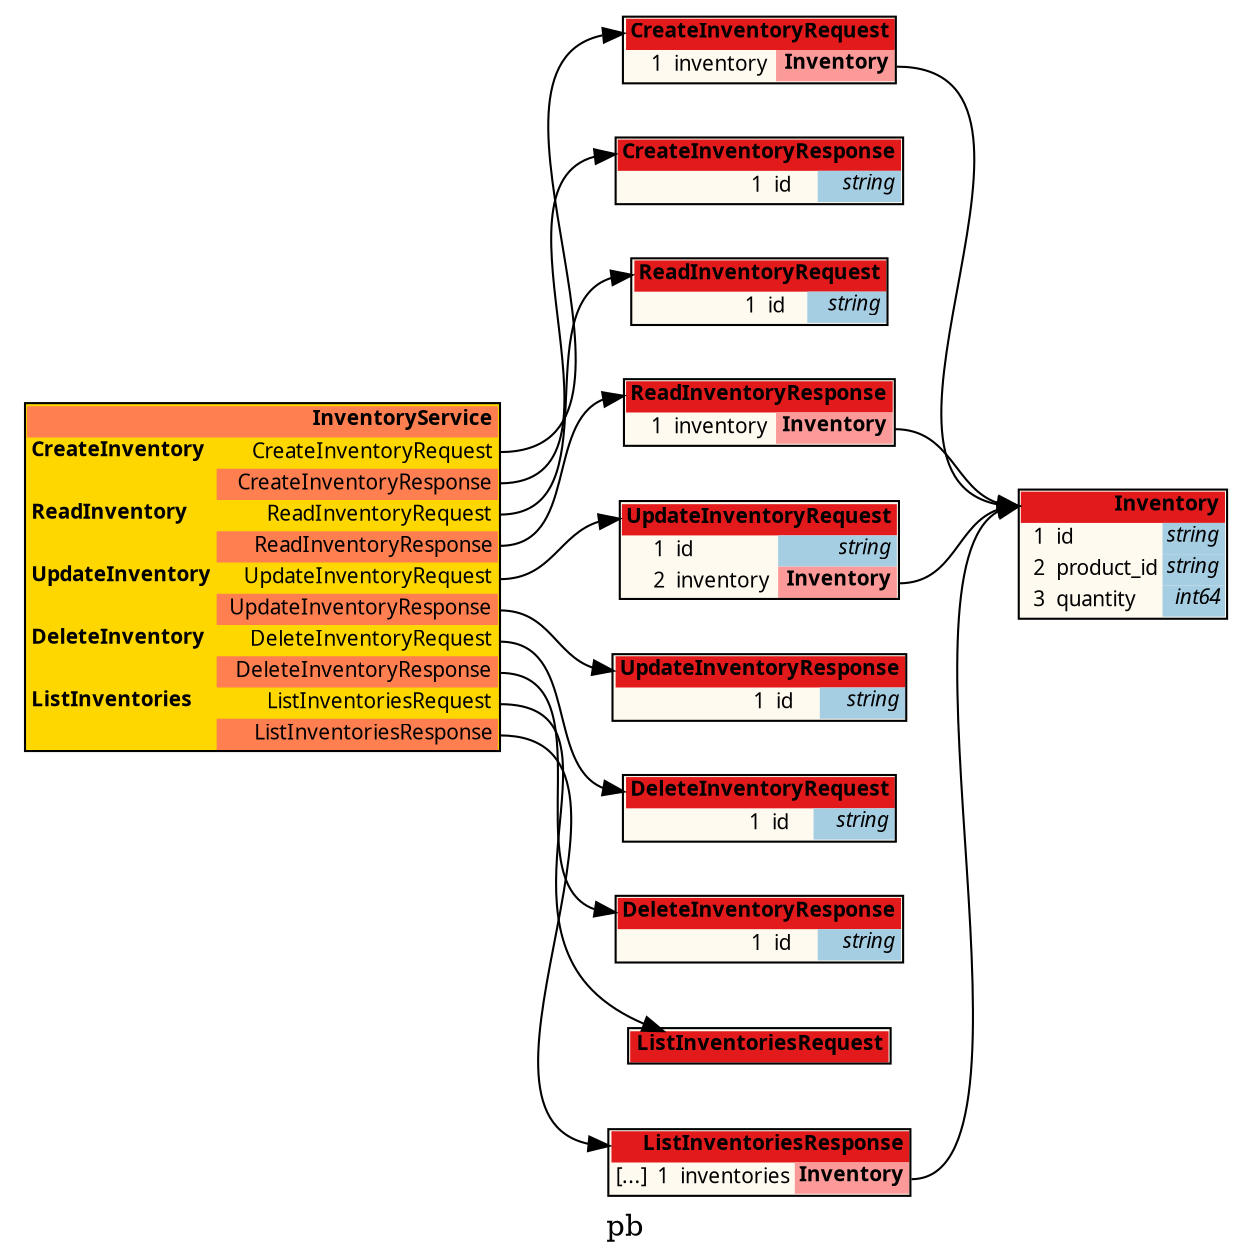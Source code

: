 /*
	do not edit:
	auto-generated by github.com/seamia/protodot
*/
digraph protodot {

	/* package:   pb */
	/* source:    inventory.proto */
	/* selection:  */

	rankdir=LR;
	label="pb";
	tooltip="pb";
	bgcolor="transparent"

	node [
		shape=plaintext
		fontsize=10
		fontname="Ubuntu"
	];


	/* ------ nodes ------ */

	/* ------ leaving the root package unwrapped ------ */
	Node_Ja_109	[shape=plaintext tooltip="pb.CreateInventoryRequest" label=<<TABLE BORDER="1" CELLBORDER="0" CELLSPACING="0" BGCOLOR="#fffaf0"><TR><TD COLSPAN="4" PORT="header" BGCOLOR="#e31a1c" ALIGN="right"><b>CreateInventoryRequest</b></TD></TR><TR><TD ALIGN="right"></TD><TD ALIGN="right">1</TD><TD ALIGN="left">inventory</TD><TD BGCOLOR="#fb9a99" PORT="poinventory" ALIGN="right"><b>Inventory</b></TD></TR></TABLE>>];
	
	Node_Ja_108	[shape=plaintext tooltip="pb.ListInventoriesResponse" label=<<TABLE BORDER="1" CELLBORDER="0" CELLSPACING="0" BGCOLOR="#fffaf0"><TR><TD COLSPAN="4" PORT="header" BGCOLOR="#e31a1c" ALIGN="right"><b>ListInventoriesResponse</b></TD></TR><TR><TD ALIGN="right">[...]</TD><TD ALIGN="right">1</TD><TD ALIGN="left">inventories</TD><TD BGCOLOR="#fb9a99" PORT="poinventories" ALIGN="right"><b>Inventory</b></TD></TR></TABLE>>];
	
	Node_Ja_113	[shape=plaintext tooltip="pb.UpdateInventoryRequest" label=<<TABLE BORDER="1" CELLBORDER="0" CELLSPACING="0" BGCOLOR="#fffaf0"><TR><TD COLSPAN="4" PORT="header" BGCOLOR="#e31a1c" ALIGN="right"><b>UpdateInventoryRequest</b></TD></TR><TR><TD ALIGN="right"></TD><TD ALIGN="right">1</TD><TD ALIGN="left">id</TD><TD BGCOLOR="#a6cee3" PORT="poid" ALIGN="right" TITLE="string"><i>string</i></TD></TR><TR><TD ALIGN="right"></TD><TD ALIGN="right">2</TD><TD ALIGN="left">inventory</TD><TD BGCOLOR="#fb9a99" PORT="poinventory" ALIGN="right"><b>Inventory</b></TD></TR></TABLE>>];
	Node_Ja_115	[shape=plaintext tooltip="pb.DeleteInventoryRequest" label=<<TABLE BORDER="1" CELLBORDER="0" CELLSPACING="0" BGCOLOR="#fffaf0"><TR><TD COLSPAN="4" PORT="header" BGCOLOR="#e31a1c" ALIGN="right"><b>DeleteInventoryRequest</b></TD></TR><TR><TD ALIGN="right"></TD><TD ALIGN="right">1</TD><TD ALIGN="left">id</TD><TD BGCOLOR="#a6cee3" PORT="poid" ALIGN="right" TITLE="string"><i>string</i></TD></TR></TABLE>>];
	
	
	Node_Ja_110	[shape=plaintext tooltip="pb.CreateInventoryResponse" label=<<TABLE BORDER="1" CELLBORDER="0" CELLSPACING="0" BGCOLOR="#fffaf0"><TR><TD COLSPAN="4" PORT="header" BGCOLOR="#e31a1c" ALIGN="right"><b>CreateInventoryResponse</b></TD></TR><TR><TD ALIGN="right"></TD><TD ALIGN="right">1</TD><TD ALIGN="left">id</TD><TD BGCOLOR="#a6cee3" PORT="poid" ALIGN="right" TITLE="string"><i>string</i></TD></TR></TABLE>>];
	Node_Ja_111	[shape=plaintext tooltip="pb.ReadInventoryRequest" label=<<TABLE BORDER="1" CELLBORDER="0" CELLSPACING="0" BGCOLOR="#fffaf0"><TR><TD COLSPAN="4" PORT="header" BGCOLOR="#e31a1c" ALIGN="right"><b>ReadInventoryRequest</b></TD></TR><TR><TD ALIGN="right"></TD><TD ALIGN="right">1</TD><TD ALIGN="left">id</TD><TD BGCOLOR="#a6cee3" PORT="poid" ALIGN="right" TITLE="string"><i>string</i></TD></TR></TABLE>>];
	Node_Ja_112	[shape=plaintext tooltip="pb.ReadInventoryResponse" label=<<TABLE BORDER="1" CELLBORDER="0" CELLSPACING="0" BGCOLOR="#fffaf0"><TR><TD COLSPAN="4" PORT="header" BGCOLOR="#e31a1c" ALIGN="right"><b>ReadInventoryResponse</b></TD></TR><TR><TD ALIGN="right"></TD><TD ALIGN="right">1</TD><TD ALIGN="left">inventory</TD><TD BGCOLOR="#fb9a99" PORT="poinventory" ALIGN="right"><b>Inventory</b></TD></TR></TABLE>>];
	Node_Ja_116	[shape=plaintext tooltip="pb.DeleteInventoryResponse" label=<<TABLE BORDER="1" CELLBORDER="0" CELLSPACING="0" BGCOLOR="#fffaf0"><TR><TD COLSPAN="4" PORT="header" BGCOLOR="#e31a1c" ALIGN="right"><b>DeleteInventoryResponse</b></TD></TR><TR><TD ALIGN="right"></TD><TD ALIGN="right">1</TD><TD ALIGN="left">id</TD><TD BGCOLOR="#a6cee3" PORT="poid" ALIGN="right" TITLE="string"><i>string</i></TD></TR></TABLE>>];
	
	Node_Ja_107	[shape=plaintext tooltip="pb.ListInventoriesRequest" label=<<TABLE BORDER="1" CELLBORDER="0" CELLSPACING="0" BGCOLOR="#fffaf0"><TR><TD COLSPAN="4" PORT="header" BGCOLOR="#e31a1c" ALIGN="right"><b>ListInventoriesRequest</b></TD></TR></TABLE>>];
	Node_Ja_114	[shape=plaintext tooltip="pb.UpdateInventoryResponse" label=<<TABLE BORDER="1" CELLBORDER="0" CELLSPACING="0" BGCOLOR="#fffaf0"><TR><TD COLSPAN="4" PORT="header" BGCOLOR="#e31a1c" ALIGN="right"><b>UpdateInventoryResponse</b></TD></TR><TR><TD ALIGN="right"></TD><TD ALIGN="right">1</TD><TD ALIGN="left">id</TD><TD BGCOLOR="#a6cee3" PORT="poid" ALIGN="right" TITLE="string"><i>string</i></TD></TR></TABLE>>];
	Node_Ja_100	[shape=plaintext tooltip="pb.Inventory" label=<<TABLE BORDER="1" CELLBORDER="0" CELLSPACING="0" BGCOLOR="#fffaf0"><TR><TD COLSPAN="4" PORT="header" BGCOLOR="#e31a1c" ALIGN="right"><b>Inventory</b></TD></TR><TR><TD ALIGN="right"></TD><TD ALIGN="right">1</TD><TD ALIGN="left">id</TD><TD BGCOLOR="#a6cee3" PORT="poid" ALIGN="right" TITLE="string"><i>string</i></TD></TR><TR><TD ALIGN="right"></TD><TD ALIGN="right">2</TD><TD ALIGN="left">product_id</TD><TD BGCOLOR="#a6cee3" PORT="poproduct_id" ALIGN="right" TITLE="string"><i>string</i></TD></TR><TR><TD ALIGN="right"></TD><TD ALIGN="right">3</TD><TD ALIGN="left">quantity</TD><TD BGCOLOR="#a6cee3" PORT="poquantity" ALIGN="right" TITLE="int64"><i>int64</i></TD></TR></TABLE>>];
	Node_Ja_101	[shape=plaintext tooltip="InventoryService" label=<<TABLE BORDER="1" CELLBORDER="0" CELLSPACING="0" BGCOLOR="#ffd700"><TR><TD COLSPAN="3" PORT="header" BGCOLOR="#ff7f50" ALIGN="right"><b>InventoryService</b></TD></TR><TR><TD ALIGN="left"><b>CreateInventory</b></TD><TD></TD><TD PORT="poCreateInventory_request" ALIGN="right">CreateInventoryRequest</TD></TR><TR style="border-bottom: 1px solid red"><TD></TD><TD BGCOLOR="#ff7f50"></TD><TD PORT="poCreateInventory_response" ALIGN="right" BGCOLOR="#ff7f50">CreateInventoryResponse</TD></TR><TR><TD ALIGN="left"><b>ReadInventory</b></TD><TD></TD><TD PORT="poReadInventory_request" ALIGN="right">ReadInventoryRequest</TD></TR><TR style="border-bottom: 1px solid red"><TD></TD><TD BGCOLOR="#ff7f50"></TD><TD PORT="poReadInventory_response" ALIGN="right" BGCOLOR="#ff7f50">ReadInventoryResponse</TD></TR><TR><TD ALIGN="left"><b>UpdateInventory</b></TD><TD></TD><TD PORT="poUpdateInventory_request" ALIGN="right">UpdateInventoryRequest</TD></TR><TR style="border-bottom: 1px solid red"><TD></TD><TD BGCOLOR="#ff7f50"></TD><TD PORT="poUpdateInventory_response" ALIGN="right" BGCOLOR="#ff7f50">UpdateInventoryResponse</TD></TR><TR><TD ALIGN="left"><b>DeleteInventory</b></TD><TD></TD><TD PORT="poDeleteInventory_request" ALIGN="right">DeleteInventoryRequest</TD></TR><TR style="border-bottom: 1px solid red"><TD></TD><TD BGCOLOR="#ff7f50"></TD><TD PORT="poDeleteInventory_response" ALIGN="right" BGCOLOR="#ff7f50">DeleteInventoryResponse</TD></TR><TR><TD ALIGN="left"><b>ListInventories</b></TD><TD></TD><TD PORT="poListInventories_request" ALIGN="right">ListInventoriesRequest</TD></TR><TR style="border-bottom: 1px solid red"><TD></TD><TD BGCOLOR="#ff7f50"></TD><TD PORT="poListInventories_response" ALIGN="right" BGCOLOR="#ff7f50">ListInventoriesResponse</TD></TR></TABLE>>];

	/* ------ connections ------ */
	Node_Ja_101:poCreateInventory_response:e	-> Node_Ja_110:header [color="#000000" tooltip="Ja_101 --> Ja_110"];
	Node_Ja_101:poReadInventory_response:e	-> Node_Ja_112:header [color="#000000" tooltip="Ja_101 --> Ja_112"];
	Node_Ja_101:poListInventories_request:e	-> Node_Ja_107:header [color="#000000" tooltip="Ja_101 --> Ja_107"];
	Node_Ja_101:poListInventories_response:e	-> Node_Ja_108:header [color="#000000" tooltip="Ja_101 --> Ja_108"];
	Node_Ja_112:poinventory:e	-> Node_Ja_100:header [color="#000000" tooltip="Ja_112 --> Ja_100"];
	Node_Ja_101:poReadInventory_request:e	-> Node_Ja_111:header [color="#000000" tooltip="Ja_101 --> Ja_111"];
	Node_Ja_113:poinventory:e	-> Node_Ja_100:header [color="#000000" tooltip="Ja_113 --> Ja_100"];
	Node_Ja_101:poUpdateInventory_response:e	-> Node_Ja_114:header [color="#000000" tooltip="Ja_101 --> Ja_114"];
	Node_Ja_101:poDeleteInventory_response:e	-> Node_Ja_116:header [color="#000000" tooltip="Ja_101 --> Ja_116"];
	Node_Ja_108:poinventories:e	-> Node_Ja_100:header [color="#000000" tooltip="Ja_108 --> Ja_100"];
	Node_Ja_101:poCreateInventory_request:e	-> Node_Ja_109:header [color="#000000" tooltip="Ja_101 --> Ja_109"];
	Node_Ja_101:poUpdateInventory_request:e	-> Node_Ja_113:header [color="#000000" tooltip="Ja_101 --> Ja_113"];
	Node_Ja_101:poDeleteInventory_request:e	-> Node_Ja_115:header [color="#000000" tooltip="Ja_101 --> Ja_115"];
	Node_Ja_109:poinventory:e	-> Node_Ja_100:header [color="#000000" tooltip="Ja_109 --> Ja_100"];

	/* generated by github.com/seamia/protodot on Friday, 29-Apr-22 04:22:52 +07 */
}
